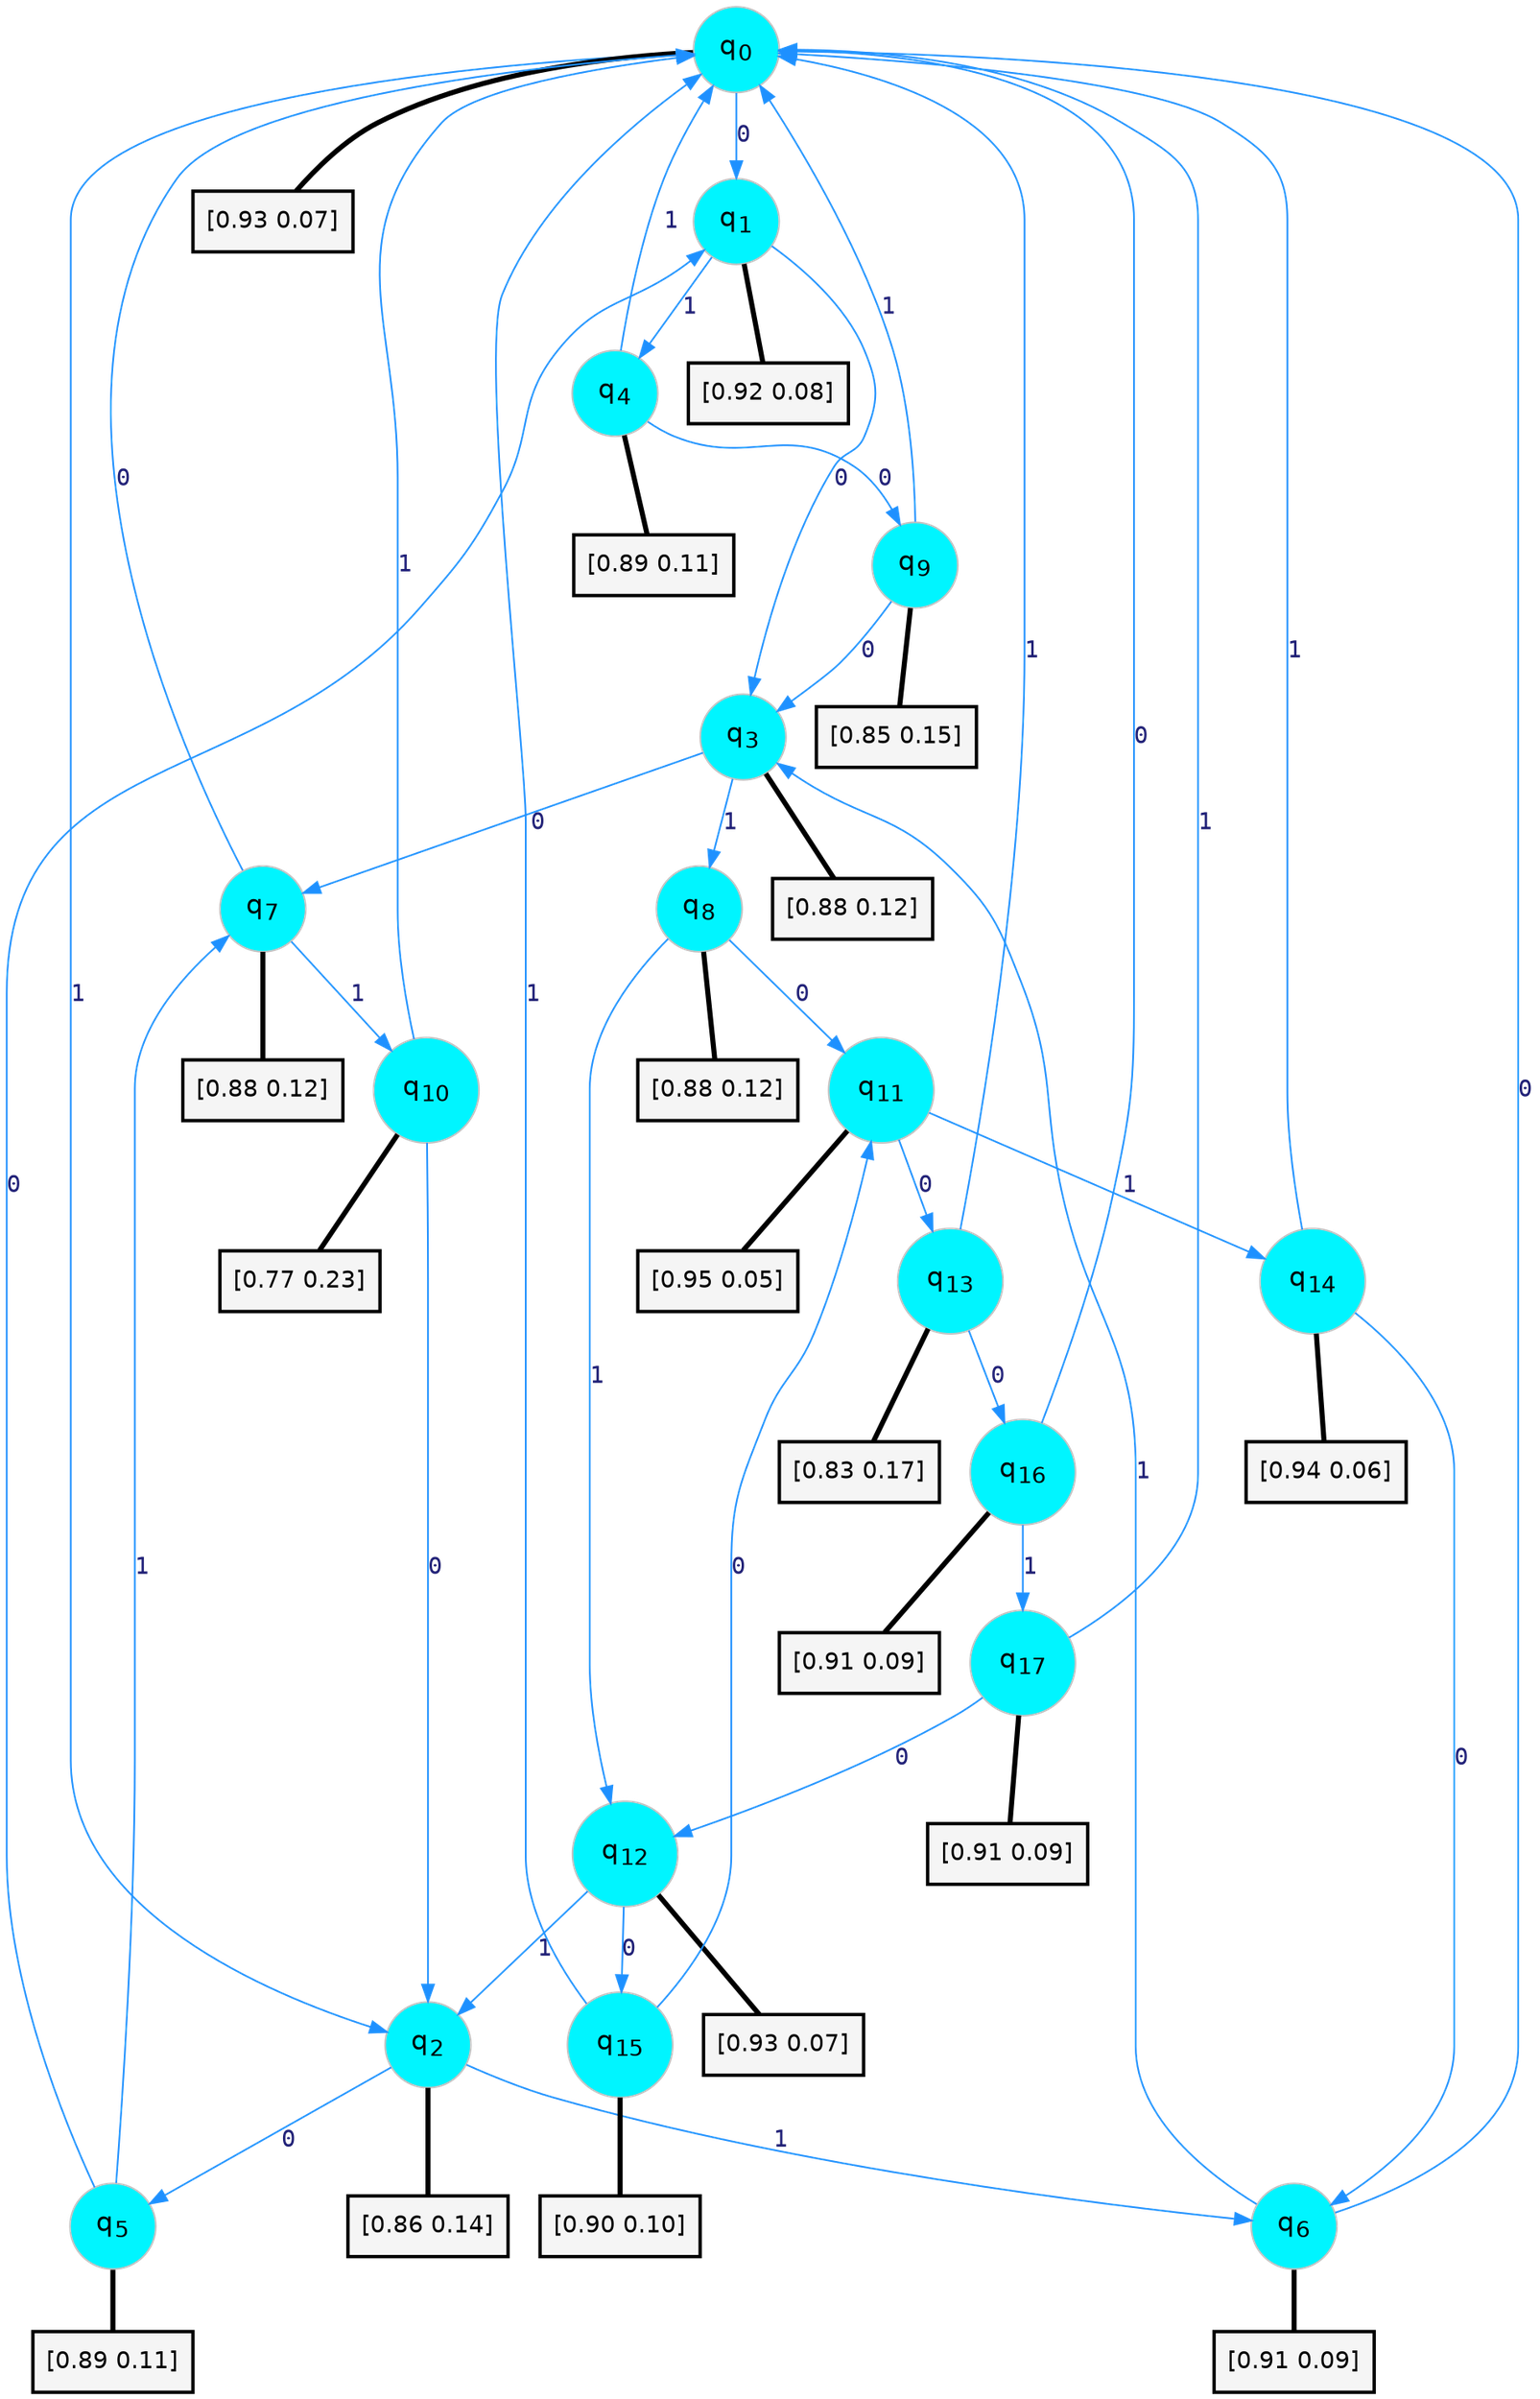 digraph G {
graph [
bgcolor=transparent, dpi=300, rankdir=TD, size="40,25"];
node [
color=gray, fillcolor=turquoise1, fontcolor=black, fontname=Helvetica, fontsize=16, fontweight=bold, shape=circle, style=filled];
edge [
arrowsize=1, color=dodgerblue1, fontcolor=midnightblue, fontname=courier, fontweight=bold, penwidth=1, style=solid, weight=20];
0[label=<q<SUB>0</SUB>>];
1[label=<q<SUB>1</SUB>>];
2[label=<q<SUB>2</SUB>>];
3[label=<q<SUB>3</SUB>>];
4[label=<q<SUB>4</SUB>>];
5[label=<q<SUB>5</SUB>>];
6[label=<q<SUB>6</SUB>>];
7[label=<q<SUB>7</SUB>>];
8[label=<q<SUB>8</SUB>>];
9[label=<q<SUB>9</SUB>>];
10[label=<q<SUB>10</SUB>>];
11[label=<q<SUB>11</SUB>>];
12[label=<q<SUB>12</SUB>>];
13[label=<q<SUB>13</SUB>>];
14[label=<q<SUB>14</SUB>>];
15[label=<q<SUB>15</SUB>>];
16[label=<q<SUB>16</SUB>>];
17[label=<q<SUB>17</SUB>>];
18[label="[0.93 0.07]", shape=box,fontcolor=black, fontname=Helvetica, fontsize=14, penwidth=2, fillcolor=whitesmoke,color=black];
19[label="[0.92 0.08]", shape=box,fontcolor=black, fontname=Helvetica, fontsize=14, penwidth=2, fillcolor=whitesmoke,color=black];
20[label="[0.86 0.14]", shape=box,fontcolor=black, fontname=Helvetica, fontsize=14, penwidth=2, fillcolor=whitesmoke,color=black];
21[label="[0.88 0.12]", shape=box,fontcolor=black, fontname=Helvetica, fontsize=14, penwidth=2, fillcolor=whitesmoke,color=black];
22[label="[0.89 0.11]", shape=box,fontcolor=black, fontname=Helvetica, fontsize=14, penwidth=2, fillcolor=whitesmoke,color=black];
23[label="[0.89 0.11]", shape=box,fontcolor=black, fontname=Helvetica, fontsize=14, penwidth=2, fillcolor=whitesmoke,color=black];
24[label="[0.91 0.09]", shape=box,fontcolor=black, fontname=Helvetica, fontsize=14, penwidth=2, fillcolor=whitesmoke,color=black];
25[label="[0.88 0.12]", shape=box,fontcolor=black, fontname=Helvetica, fontsize=14, penwidth=2, fillcolor=whitesmoke,color=black];
26[label="[0.88 0.12]", shape=box,fontcolor=black, fontname=Helvetica, fontsize=14, penwidth=2, fillcolor=whitesmoke,color=black];
27[label="[0.85 0.15]", shape=box,fontcolor=black, fontname=Helvetica, fontsize=14, penwidth=2, fillcolor=whitesmoke,color=black];
28[label="[0.77 0.23]", shape=box,fontcolor=black, fontname=Helvetica, fontsize=14, penwidth=2, fillcolor=whitesmoke,color=black];
29[label="[0.95 0.05]", shape=box,fontcolor=black, fontname=Helvetica, fontsize=14, penwidth=2, fillcolor=whitesmoke,color=black];
30[label="[0.93 0.07]", shape=box,fontcolor=black, fontname=Helvetica, fontsize=14, penwidth=2, fillcolor=whitesmoke,color=black];
31[label="[0.83 0.17]", shape=box,fontcolor=black, fontname=Helvetica, fontsize=14, penwidth=2, fillcolor=whitesmoke,color=black];
32[label="[0.94 0.06]", shape=box,fontcolor=black, fontname=Helvetica, fontsize=14, penwidth=2, fillcolor=whitesmoke,color=black];
33[label="[0.90 0.10]", shape=box,fontcolor=black, fontname=Helvetica, fontsize=14, penwidth=2, fillcolor=whitesmoke,color=black];
34[label="[0.91 0.09]", shape=box,fontcolor=black, fontname=Helvetica, fontsize=14, penwidth=2, fillcolor=whitesmoke,color=black];
35[label="[0.91 0.09]", shape=box,fontcolor=black, fontname=Helvetica, fontsize=14, penwidth=2, fillcolor=whitesmoke,color=black];
0->1 [label=0];
0->2 [label=1];
0->18 [arrowhead=none, penwidth=3,color=black];
1->3 [label=0];
1->4 [label=1];
1->19 [arrowhead=none, penwidth=3,color=black];
2->5 [label=0];
2->6 [label=1];
2->20 [arrowhead=none, penwidth=3,color=black];
3->7 [label=0];
3->8 [label=1];
3->21 [arrowhead=none, penwidth=3,color=black];
4->9 [label=0];
4->0 [label=1];
4->22 [arrowhead=none, penwidth=3,color=black];
5->1 [label=0];
5->7 [label=1];
5->23 [arrowhead=none, penwidth=3,color=black];
6->0 [label=0];
6->3 [label=1];
6->24 [arrowhead=none, penwidth=3,color=black];
7->0 [label=0];
7->10 [label=1];
7->25 [arrowhead=none, penwidth=3,color=black];
8->11 [label=0];
8->12 [label=1];
8->26 [arrowhead=none, penwidth=3,color=black];
9->3 [label=0];
9->0 [label=1];
9->27 [arrowhead=none, penwidth=3,color=black];
10->2 [label=0];
10->0 [label=1];
10->28 [arrowhead=none, penwidth=3,color=black];
11->13 [label=0];
11->14 [label=1];
11->29 [arrowhead=none, penwidth=3,color=black];
12->15 [label=0];
12->2 [label=1];
12->30 [arrowhead=none, penwidth=3,color=black];
13->16 [label=0];
13->0 [label=1];
13->31 [arrowhead=none, penwidth=3,color=black];
14->6 [label=0];
14->0 [label=1];
14->32 [arrowhead=none, penwidth=3,color=black];
15->11 [label=0];
15->0 [label=1];
15->33 [arrowhead=none, penwidth=3,color=black];
16->0 [label=0];
16->17 [label=1];
16->34 [arrowhead=none, penwidth=3,color=black];
17->12 [label=0];
17->0 [label=1];
17->35 [arrowhead=none, penwidth=3,color=black];
}
